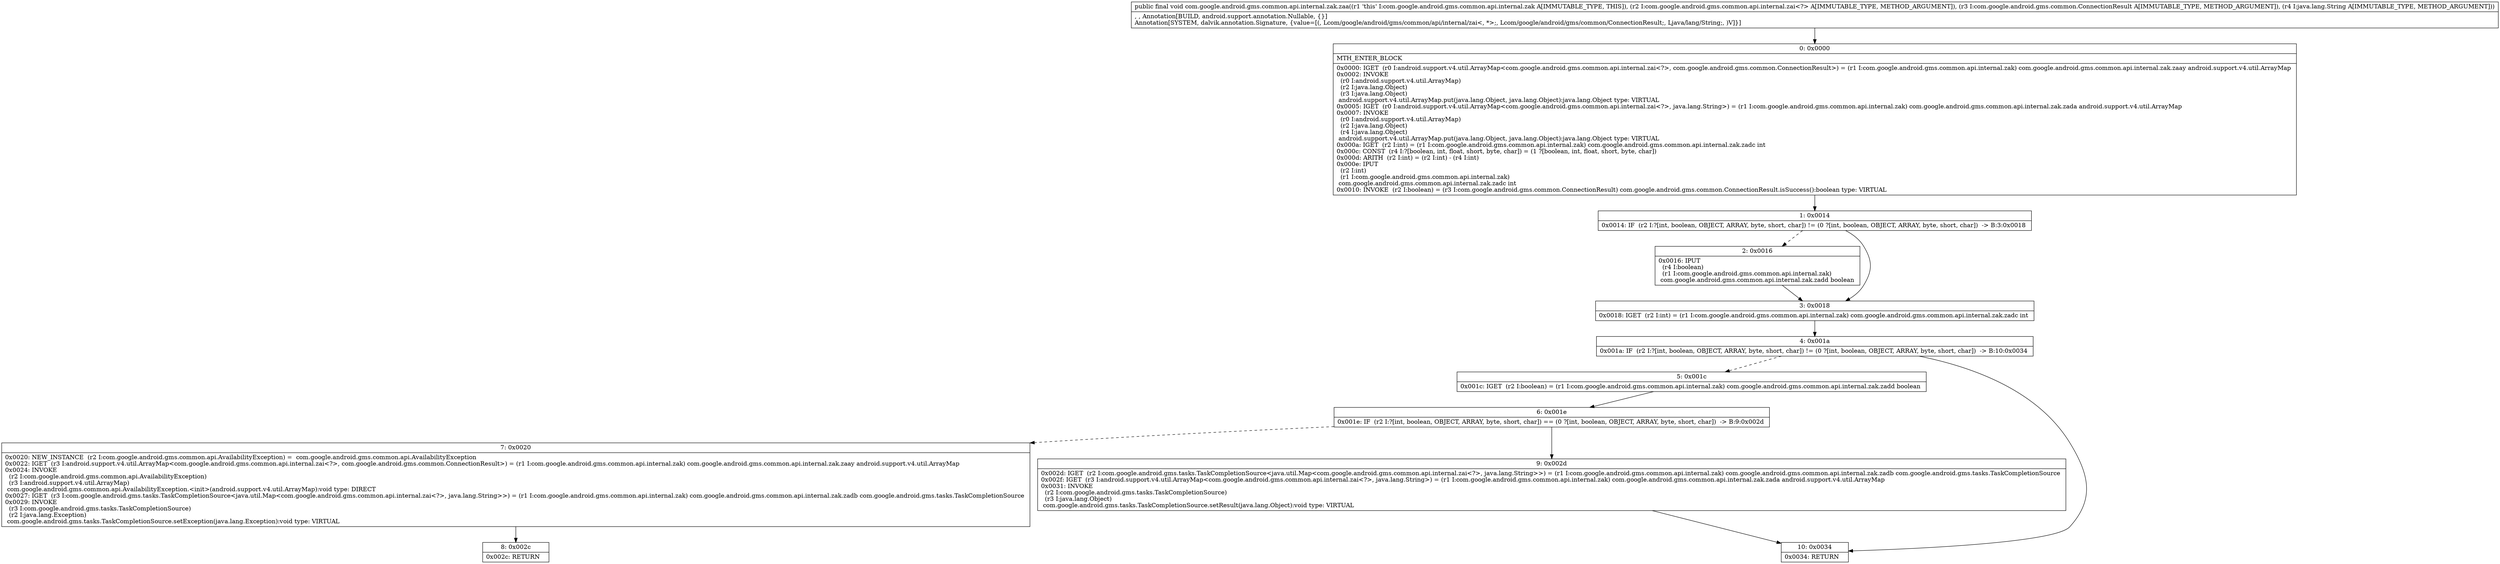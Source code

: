 digraph "CFG forcom.google.android.gms.common.api.internal.zak.zaa(Lcom\/google\/android\/gms\/common\/api\/internal\/zai;Lcom\/google\/android\/gms\/common\/ConnectionResult;Ljava\/lang\/String;)V" {
Node_0 [shape=record,label="{0\:\ 0x0000|MTH_ENTER_BLOCK\l|0x0000: IGET  (r0 I:android.support.v4.util.ArrayMap\<com.google.android.gms.common.api.internal.zai\<?\>, com.google.android.gms.common.ConnectionResult\>) = (r1 I:com.google.android.gms.common.api.internal.zak) com.google.android.gms.common.api.internal.zak.zaay android.support.v4.util.ArrayMap \l0x0002: INVOKE  \l  (r0 I:android.support.v4.util.ArrayMap)\l  (r2 I:java.lang.Object)\l  (r3 I:java.lang.Object)\l android.support.v4.util.ArrayMap.put(java.lang.Object, java.lang.Object):java.lang.Object type: VIRTUAL \l0x0005: IGET  (r0 I:android.support.v4.util.ArrayMap\<com.google.android.gms.common.api.internal.zai\<?\>, java.lang.String\>) = (r1 I:com.google.android.gms.common.api.internal.zak) com.google.android.gms.common.api.internal.zak.zada android.support.v4.util.ArrayMap \l0x0007: INVOKE  \l  (r0 I:android.support.v4.util.ArrayMap)\l  (r2 I:java.lang.Object)\l  (r4 I:java.lang.Object)\l android.support.v4.util.ArrayMap.put(java.lang.Object, java.lang.Object):java.lang.Object type: VIRTUAL \l0x000a: IGET  (r2 I:int) = (r1 I:com.google.android.gms.common.api.internal.zak) com.google.android.gms.common.api.internal.zak.zadc int \l0x000c: CONST  (r4 I:?[boolean, int, float, short, byte, char]) = (1 ?[boolean, int, float, short, byte, char]) \l0x000d: ARITH  (r2 I:int) = (r2 I:int) \- (r4 I:int) \l0x000e: IPUT  \l  (r2 I:int)\l  (r1 I:com.google.android.gms.common.api.internal.zak)\l com.google.android.gms.common.api.internal.zak.zadc int \l0x0010: INVOKE  (r2 I:boolean) = (r3 I:com.google.android.gms.common.ConnectionResult) com.google.android.gms.common.ConnectionResult.isSuccess():boolean type: VIRTUAL \l}"];
Node_1 [shape=record,label="{1\:\ 0x0014|0x0014: IF  (r2 I:?[int, boolean, OBJECT, ARRAY, byte, short, char]) != (0 ?[int, boolean, OBJECT, ARRAY, byte, short, char])  \-\> B:3:0x0018 \l}"];
Node_2 [shape=record,label="{2\:\ 0x0016|0x0016: IPUT  \l  (r4 I:boolean)\l  (r1 I:com.google.android.gms.common.api.internal.zak)\l com.google.android.gms.common.api.internal.zak.zadd boolean \l}"];
Node_3 [shape=record,label="{3\:\ 0x0018|0x0018: IGET  (r2 I:int) = (r1 I:com.google.android.gms.common.api.internal.zak) com.google.android.gms.common.api.internal.zak.zadc int \l}"];
Node_4 [shape=record,label="{4\:\ 0x001a|0x001a: IF  (r2 I:?[int, boolean, OBJECT, ARRAY, byte, short, char]) != (0 ?[int, boolean, OBJECT, ARRAY, byte, short, char])  \-\> B:10:0x0034 \l}"];
Node_5 [shape=record,label="{5\:\ 0x001c|0x001c: IGET  (r2 I:boolean) = (r1 I:com.google.android.gms.common.api.internal.zak) com.google.android.gms.common.api.internal.zak.zadd boolean \l}"];
Node_6 [shape=record,label="{6\:\ 0x001e|0x001e: IF  (r2 I:?[int, boolean, OBJECT, ARRAY, byte, short, char]) == (0 ?[int, boolean, OBJECT, ARRAY, byte, short, char])  \-\> B:9:0x002d \l}"];
Node_7 [shape=record,label="{7\:\ 0x0020|0x0020: NEW_INSTANCE  (r2 I:com.google.android.gms.common.api.AvailabilityException) =  com.google.android.gms.common.api.AvailabilityException \l0x0022: IGET  (r3 I:android.support.v4.util.ArrayMap\<com.google.android.gms.common.api.internal.zai\<?\>, com.google.android.gms.common.ConnectionResult\>) = (r1 I:com.google.android.gms.common.api.internal.zak) com.google.android.gms.common.api.internal.zak.zaay android.support.v4.util.ArrayMap \l0x0024: INVOKE  \l  (r2 I:com.google.android.gms.common.api.AvailabilityException)\l  (r3 I:android.support.v4.util.ArrayMap)\l com.google.android.gms.common.api.AvailabilityException.\<init\>(android.support.v4.util.ArrayMap):void type: DIRECT \l0x0027: IGET  (r3 I:com.google.android.gms.tasks.TaskCompletionSource\<java.util.Map\<com.google.android.gms.common.api.internal.zai\<?\>, java.lang.String\>\>) = (r1 I:com.google.android.gms.common.api.internal.zak) com.google.android.gms.common.api.internal.zak.zadb com.google.android.gms.tasks.TaskCompletionSource \l0x0029: INVOKE  \l  (r3 I:com.google.android.gms.tasks.TaskCompletionSource)\l  (r2 I:java.lang.Exception)\l com.google.android.gms.tasks.TaskCompletionSource.setException(java.lang.Exception):void type: VIRTUAL \l}"];
Node_8 [shape=record,label="{8\:\ 0x002c|0x002c: RETURN   \l}"];
Node_9 [shape=record,label="{9\:\ 0x002d|0x002d: IGET  (r2 I:com.google.android.gms.tasks.TaskCompletionSource\<java.util.Map\<com.google.android.gms.common.api.internal.zai\<?\>, java.lang.String\>\>) = (r1 I:com.google.android.gms.common.api.internal.zak) com.google.android.gms.common.api.internal.zak.zadb com.google.android.gms.tasks.TaskCompletionSource \l0x002f: IGET  (r3 I:android.support.v4.util.ArrayMap\<com.google.android.gms.common.api.internal.zai\<?\>, java.lang.String\>) = (r1 I:com.google.android.gms.common.api.internal.zak) com.google.android.gms.common.api.internal.zak.zada android.support.v4.util.ArrayMap \l0x0031: INVOKE  \l  (r2 I:com.google.android.gms.tasks.TaskCompletionSource)\l  (r3 I:java.lang.Object)\l com.google.android.gms.tasks.TaskCompletionSource.setResult(java.lang.Object):void type: VIRTUAL \l}"];
Node_10 [shape=record,label="{10\:\ 0x0034|0x0034: RETURN   \l}"];
MethodNode[shape=record,label="{public final void com.google.android.gms.common.api.internal.zak.zaa((r1 'this' I:com.google.android.gms.common.api.internal.zak A[IMMUTABLE_TYPE, THIS]), (r2 I:com.google.android.gms.common.api.internal.zai\<?\> A[IMMUTABLE_TYPE, METHOD_ARGUMENT]), (r3 I:com.google.android.gms.common.ConnectionResult A[IMMUTABLE_TYPE, METHOD_ARGUMENT]), (r4 I:java.lang.String A[IMMUTABLE_TYPE, METHOD_ARGUMENT]))  | , , Annotation[BUILD, android.support.annotation.Nullable, \{\}]\lAnnotation[SYSTEM, dalvik.annotation.Signature, \{value=[(, Lcom\/google\/android\/gms\/common\/api\/internal\/zai\<, *\>;, Lcom\/google\/android\/gms\/common\/ConnectionResult;, Ljava\/lang\/String;, )V]\}]\l}"];
MethodNode -> Node_0;
Node_0 -> Node_1;
Node_1 -> Node_2[style=dashed];
Node_1 -> Node_3;
Node_2 -> Node_3;
Node_3 -> Node_4;
Node_4 -> Node_5[style=dashed];
Node_4 -> Node_10;
Node_5 -> Node_6;
Node_6 -> Node_7[style=dashed];
Node_6 -> Node_9;
Node_7 -> Node_8;
Node_9 -> Node_10;
}

